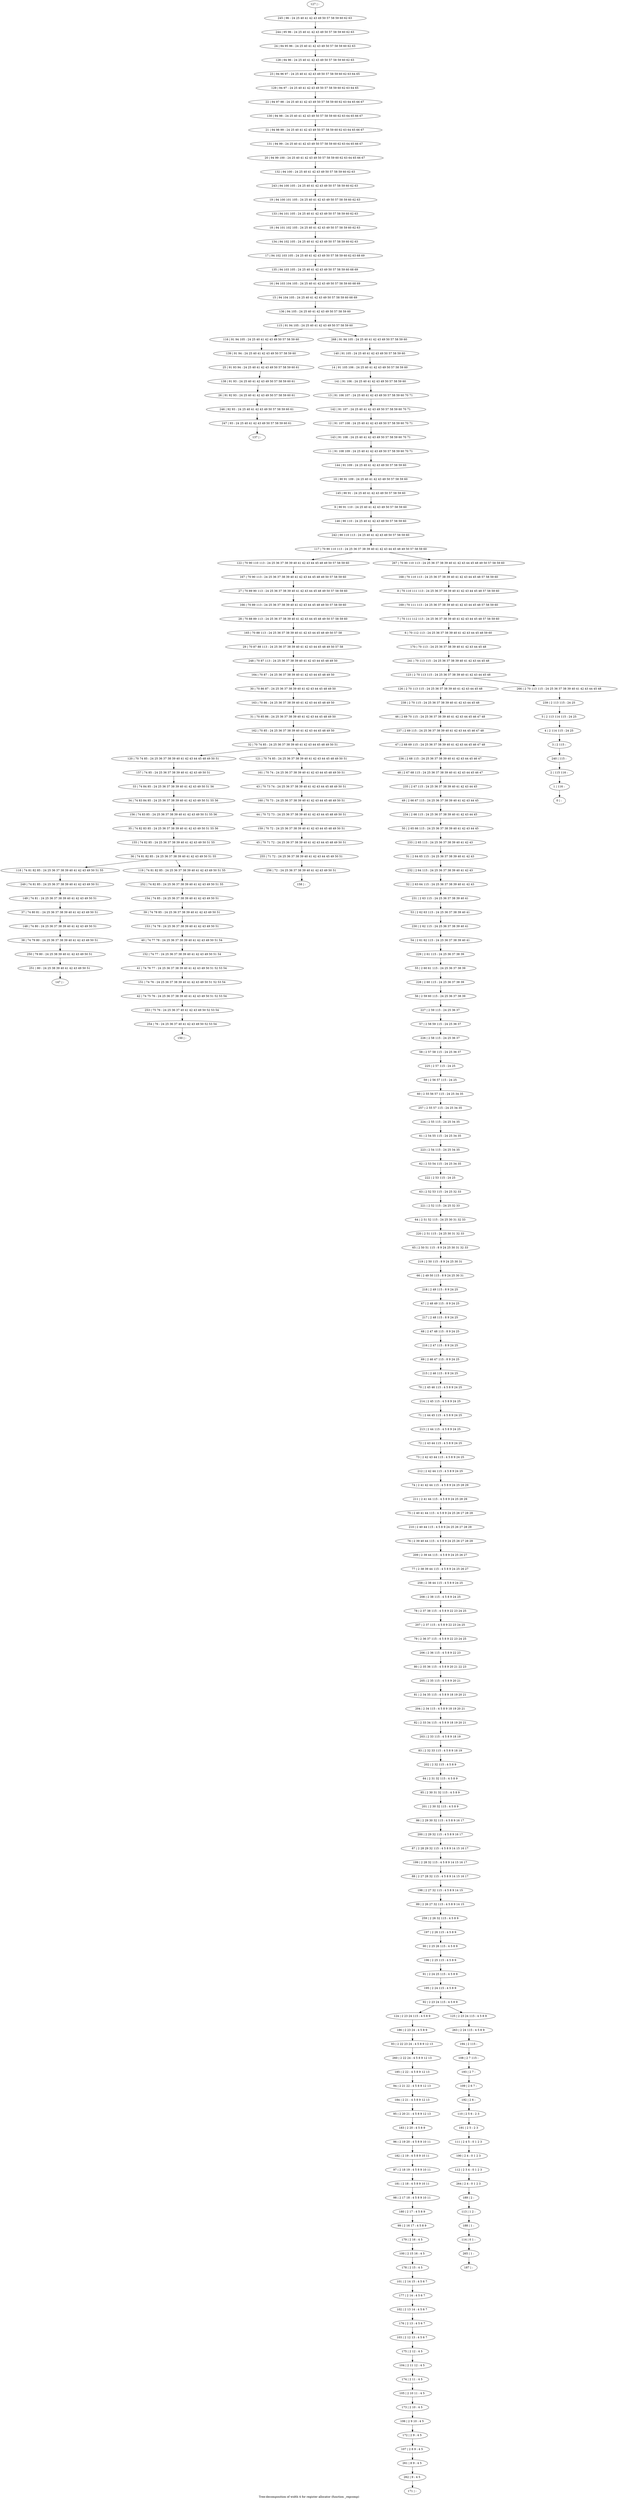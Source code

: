 digraph G {
graph [label="Tree-decomposition of width 4 for register allocator (function _regcomp)"]
0[label="0 | : "];
1[label="1 | 116 : "];
2[label="2 | 115 116 : "];
3[label="3 | 2 115 : "];
4[label="4 | 2 114 115 : 24 25 "];
5[label="5 | 2 113 114 115 : 24 25 "];
6[label="6 | 70 112 113 : 24 25 36 37 38 39 40 41 42 43 44 45 48 59 60 "];
7[label="7 | 70 111 112 113 : 24 25 36 37 38 39 40 41 42 43 44 45 48 57 58 59 60 "];
8[label="8 | 70 110 111 113 : 24 25 36 37 38 39 40 41 42 43 44 45 48 57 58 59 60 "];
9[label="9 | 90 91 110 : 24 25 40 41 42 43 49 50 57 58 59 60 "];
10[label="10 | 90 91 109 : 24 25 40 41 42 43 49 50 57 58 59 60 "];
11[label="11 | 91 108 109 : 24 25 40 41 42 43 49 50 57 58 59 60 70 71 "];
12[label="12 | 91 107 108 : 24 25 40 41 42 43 49 50 57 58 59 60 70 71 "];
13[label="13 | 91 106 107 : 24 25 40 41 42 43 49 50 57 58 59 60 70 71 "];
14[label="14 | 91 105 106 : 24 25 40 41 42 43 49 50 57 58 59 60 "];
15[label="15 | 94 104 105 : 24 25 40 41 42 43 49 50 57 58 59 60 68 69 "];
16[label="16 | 94 103 104 105 : 24 25 40 41 42 43 49 50 57 58 59 60 68 69 "];
17[label="17 | 94 102 103 105 : 24 25 40 41 42 43 49 50 57 58 59 60 62 63 68 69 "];
18[label="18 | 94 101 102 105 : 24 25 40 41 42 43 49 50 57 58 59 60 62 63 "];
19[label="19 | 94 100 101 105 : 24 25 40 41 42 43 49 50 57 58 59 60 62 63 "];
20[label="20 | 94 99 100 : 24 25 40 41 42 43 49 50 57 58 59 60 62 63 64 65 66 67 "];
21[label="21 | 94 98 99 : 24 25 40 41 42 43 49 50 57 58 59 60 62 63 64 65 66 67 "];
22[label="22 | 94 97 98 : 24 25 40 41 42 43 49 50 57 58 59 60 62 63 64 65 66 67 "];
23[label="23 | 94 96 97 : 24 25 40 41 42 43 49 50 57 58 59 60 62 63 64 65 "];
24[label="24 | 94 95 96 : 24 25 40 41 42 43 49 50 57 58 59 60 62 63 "];
25[label="25 | 91 93 94 : 24 25 40 41 42 43 49 50 57 58 59 60 61 "];
26[label="26 | 91 92 93 : 24 25 40 41 42 43 49 50 57 58 59 60 61 "];
27[label="27 | 70 89 90 113 : 24 25 36 37 38 39 40 41 42 43 44 45 48 49 50 57 58 59 60 "];
28[label="28 | 70 88 89 113 : 24 25 36 37 38 39 40 41 42 43 44 45 48 49 50 57 58 59 60 "];
29[label="29 | 70 87 88 113 : 24 25 36 37 38 39 40 41 42 43 44 45 48 49 50 57 58 "];
30[label="30 | 70 86 87 : 24 25 36 37 38 39 40 41 42 43 44 45 48 49 50 "];
31[label="31 | 70 85 86 : 24 25 36 37 38 39 40 41 42 43 44 45 48 49 50 "];
32[label="32 | 70 74 85 : 24 25 36 37 38 39 40 41 42 43 44 45 48 49 50 51 "];
33[label="33 | 74 84 85 : 24 25 36 37 38 39 40 41 42 43 49 50 51 56 "];
34[label="34 | 74 83 84 85 : 24 25 36 37 38 39 40 41 42 43 49 50 51 55 56 "];
35[label="35 | 74 82 83 85 : 24 25 36 37 38 39 40 41 42 43 49 50 51 55 56 "];
36[label="36 | 74 81 82 85 : 24 25 36 37 38 39 40 41 42 43 49 50 51 55 "];
37[label="37 | 74 80 81 : 24 25 36 37 38 39 40 41 42 43 49 50 51 "];
38[label="38 | 74 79 80 : 24 25 36 37 38 39 40 41 42 43 49 50 51 "];
39[label="39 | 74 78 85 : 24 25 36 37 38 39 40 41 42 43 49 50 51 "];
40[label="40 | 74 77 78 : 24 25 36 37 38 39 40 41 42 43 49 50 51 54 "];
41[label="41 | 74 76 77 : 24 25 36 37 38 39 40 41 42 43 49 50 51 52 53 54 "];
42[label="42 | 74 75 76 : 24 25 36 37 38 39 40 41 42 43 49 50 51 52 53 54 "];
43[label="43 | 70 73 74 : 24 25 36 37 38 39 40 41 42 43 44 45 48 49 50 51 "];
44[label="44 | 70 72 73 : 24 25 36 37 38 39 40 41 42 43 44 45 48 49 50 51 "];
45[label="45 | 70 71 72 : 24 25 36 37 38 39 40 41 42 43 44 45 48 49 50 51 "];
46[label="46 | 2 69 70 115 : 24 25 36 37 38 39 40 41 42 43 44 45 46 47 48 "];
47[label="47 | 2 68 69 115 : 24 25 36 37 38 39 40 41 42 43 44 45 46 47 48 "];
48[label="48 | 2 67 68 115 : 24 25 36 37 38 39 40 41 42 43 44 45 46 47 "];
49[label="49 | 2 66 67 115 : 24 25 36 37 38 39 40 41 42 43 44 45 "];
50[label="50 | 2 65 66 115 : 24 25 36 37 38 39 40 41 42 43 44 45 "];
51[label="51 | 2 64 65 115 : 24 25 36 37 38 39 40 41 42 43 "];
52[label="52 | 2 63 64 115 : 24 25 36 37 38 39 40 41 42 43 "];
53[label="53 | 2 62 63 115 : 24 25 36 37 38 39 40 41 "];
54[label="54 | 2 61 62 115 : 24 25 36 37 38 39 40 41 "];
55[label="55 | 2 60 61 115 : 24 25 36 37 38 39 "];
56[label="56 | 2 59 60 115 : 24 25 36 37 38 39 "];
57[label="57 | 2 58 59 115 : 24 25 36 37 "];
58[label="58 | 2 57 58 115 : 24 25 36 37 "];
59[label="59 | 2 56 57 115 : 24 25 "];
60[label="60 | 2 55 56 57 115 : 24 25 34 35 "];
61[label="61 | 2 54 55 115 : 24 25 34 35 "];
62[label="62 | 2 53 54 115 : 24 25 34 35 "];
63[label="63 | 2 52 53 115 : 24 25 32 33 "];
64[label="64 | 2 51 52 115 : 24 25 30 31 32 33 "];
65[label="65 | 2 50 51 115 : 8 9 24 25 30 31 32 33 "];
66[label="66 | 2 49 50 115 : 8 9 24 25 30 31 "];
67[label="67 | 2 48 49 115 : 8 9 24 25 "];
68[label="68 | 2 47 48 115 : 8 9 24 25 "];
69[label="69 | 2 46 47 115 : 8 9 24 25 "];
70[label="70 | 2 45 46 115 : 4 5 8 9 24 25 "];
71[label="71 | 2 44 45 115 : 4 5 8 9 24 25 "];
72[label="72 | 2 43 44 115 : 4 5 8 9 24 25 "];
73[label="73 | 2 42 43 44 115 : 4 5 8 9 24 25 "];
74[label="74 | 2 41 42 44 115 : 4 5 8 9 24 25 28 29 "];
75[label="75 | 2 40 41 44 115 : 4 5 8 9 24 25 26 27 28 29 "];
76[label="76 | 2 39 40 44 115 : 4 5 8 9 24 25 26 27 28 29 "];
77[label="77 | 2 38 39 44 115 : 4 5 8 9 24 25 26 27 "];
78[label="78 | 2 37 38 115 : 4 5 8 9 22 23 24 25 "];
79[label="79 | 2 36 37 115 : 4 5 8 9 22 23 24 25 "];
80[label="80 | 2 35 36 115 : 4 5 8 9 20 21 22 23 "];
81[label="81 | 2 34 35 115 : 4 5 8 9 18 19 20 21 "];
82[label="82 | 2 33 34 115 : 4 5 8 9 18 19 20 21 "];
83[label="83 | 2 32 33 115 : 4 5 8 9 18 19 "];
84[label="84 | 2 31 32 115 : 4 5 8 9 "];
85[label="85 | 2 30 31 32 115 : 4 5 8 9 "];
86[label="86 | 2 29 30 32 115 : 4 5 8 9 16 17 "];
87[label="87 | 2 28 29 32 115 : 4 5 8 9 14 15 16 17 "];
88[label="88 | 2 27 28 32 115 : 4 5 8 9 14 15 16 17 "];
89[label="89 | 2 26 27 32 115 : 4 5 8 9 14 15 "];
90[label="90 | 2 25 26 115 : 4 5 8 9 "];
91[label="91 | 2 24 25 115 : 4 5 8 9 "];
92[label="92 | 2 23 24 115 : 4 5 8 9 "];
93[label="93 | 2 22 23 24 : 4 5 8 9 12 13 "];
94[label="94 | 2 21 22 : 4 5 8 9 12 13 "];
95[label="95 | 2 20 21 : 4 5 8 9 12 13 "];
96[label="96 | 2 19 20 : 4 5 8 9 10 11 "];
97[label="97 | 2 18 19 : 4 5 8 9 10 11 "];
98[label="98 | 2 17 18 : 4 5 8 9 10 11 "];
99[label="99 | 2 16 17 : 4 5 8 9 "];
100[label="100 | 2 15 16 : 4 5 "];
101[label="101 | 2 14 15 : 4 5 6 7 "];
102[label="102 | 2 13 14 : 4 5 6 7 "];
103[label="103 | 2 12 13 : 4 5 6 7 "];
104[label="104 | 2 11 12 : 4 5 "];
105[label="105 | 2 10 11 : 4 5 "];
106[label="106 | 2 9 10 : 4 5 "];
107[label="107 | 2 8 9 : 4 5 "];
108[label="108 | 2 7 115 : "];
109[label="109 | 2 6 7 : "];
110[label="110 | 2 5 6 : 2 3 "];
111[label="111 | 2 4 5 : 0 1 2 3 "];
112[label="112 | 2 3 4 : 0 1 2 3 "];
113[label="113 | 1 2 : "];
114[label="114 | 0 1 : "];
115[label="115 | 91 94 105 : 24 25 40 41 42 43 49 50 57 58 59 60 "];
116[label="116 | 91 94 105 : 24 25 40 41 42 43 49 50 57 58 59 60 "];
117[label="117 | 70 90 110 113 : 24 25 36 37 38 39 40 41 42 43 44 45 48 49 50 57 58 59 60 "];
118[label="118 | 74 81 82 85 : 24 25 36 37 38 39 40 41 42 43 49 50 51 55 "];
119[label="119 | 74 81 82 85 : 24 25 36 37 38 39 40 41 42 43 49 50 51 55 "];
120[label="120 | 70 74 85 : 24 25 36 37 38 39 40 41 42 43 44 45 48 49 50 51 "];
121[label="121 | 70 74 85 : 24 25 36 37 38 39 40 41 42 43 44 45 48 49 50 51 "];
122[label="122 | 70 90 110 113 : 24 25 36 37 38 39 40 41 42 43 44 45 48 49 50 57 58 59 60 "];
123[label="123 | 2 70 113 115 : 24 25 36 37 38 39 40 41 42 43 44 45 48 "];
124[label="124 | 2 23 24 115 : 4 5 8 9 "];
125[label="125 | 2 23 24 115 : 4 5 8 9 "];
126[label="126 | 2 70 113 115 : 24 25 36 37 38 39 40 41 42 43 44 45 48 "];
127[label="127 | : "];
128[label="128 | 94 96 : 24 25 40 41 42 43 49 50 57 58 59 60 62 63 "];
129[label="129 | 94 97 : 24 25 40 41 42 43 49 50 57 58 59 60 62 63 64 65 "];
130[label="130 | 94 98 : 24 25 40 41 42 43 49 50 57 58 59 60 62 63 64 65 66 67 "];
131[label="131 | 94 99 : 24 25 40 41 42 43 49 50 57 58 59 60 62 63 64 65 66 67 "];
132[label="132 | 94 100 : 24 25 40 41 42 43 49 50 57 58 59 60 62 63 "];
133[label="133 | 94 101 105 : 24 25 40 41 42 43 49 50 57 58 59 60 62 63 "];
134[label="134 | 94 102 105 : 24 25 40 41 42 43 49 50 57 58 59 60 62 63 "];
135[label="135 | 94 103 105 : 24 25 40 41 42 43 49 50 57 58 59 60 68 69 "];
136[label="136 | 94 105 : 24 25 40 41 42 43 49 50 57 58 59 60 "];
137[label="137 | : "];
138[label="138 | 91 93 : 24 25 40 41 42 43 49 50 57 58 59 60 61 "];
139[label="139 | 91 94 : 24 25 40 41 42 43 49 50 57 58 59 60 "];
140[label="140 | 91 105 : 24 25 40 41 42 43 49 50 57 58 59 60 "];
141[label="141 | 91 106 : 24 25 40 41 42 43 49 50 57 58 59 60 "];
142[label="142 | 91 107 : 24 25 40 41 42 43 49 50 57 58 59 60 70 71 "];
143[label="143 | 91 108 : 24 25 40 41 42 43 49 50 57 58 59 60 70 71 "];
144[label="144 | 91 109 : 24 25 40 41 42 43 49 50 57 58 59 60 "];
145[label="145 | 90 91 : 24 25 40 41 42 43 49 50 57 58 59 60 "];
146[label="146 | 90 110 : 24 25 40 41 42 43 49 50 57 58 59 60 "];
147[label="147 | : "];
148[label="148 | 74 80 : 24 25 36 37 38 39 40 41 42 43 49 50 51 "];
149[label="149 | 74 81 : 24 25 36 37 38 39 40 41 42 43 49 50 51 "];
150[label="150 | : "];
151[label="151 | 74 76 : 24 25 36 37 38 39 40 41 42 43 49 50 51 52 53 54 "];
152[label="152 | 74 77 : 24 25 36 37 38 39 40 41 42 43 49 50 51 54 "];
153[label="153 | 74 78 : 24 25 36 37 38 39 40 41 42 43 49 50 51 "];
154[label="154 | 74 85 : 24 25 36 37 38 39 40 41 42 43 49 50 51 "];
155[label="155 | 74 82 85 : 24 25 36 37 38 39 40 41 42 43 49 50 51 55 "];
156[label="156 | 74 83 85 : 24 25 36 37 38 39 40 41 42 43 49 50 51 55 56 "];
157[label="157 | 74 85 : 24 25 36 37 38 39 40 41 42 43 49 50 51 "];
158[label="158 | : "];
159[label="159 | 70 72 : 24 25 36 37 38 39 40 41 42 43 44 45 48 49 50 51 "];
160[label="160 | 70 73 : 24 25 36 37 38 39 40 41 42 43 44 45 48 49 50 51 "];
161[label="161 | 70 74 : 24 25 36 37 38 39 40 41 42 43 44 45 48 49 50 51 "];
162[label="162 | 70 85 : 24 25 36 37 38 39 40 41 42 43 44 45 48 49 50 "];
163[label="163 | 70 86 : 24 25 36 37 38 39 40 41 42 43 44 45 48 49 50 "];
164[label="164 | 70 87 : 24 25 36 37 38 39 40 41 42 43 44 45 48 49 50 "];
165[label="165 | 70 88 113 : 24 25 36 37 38 39 40 41 42 43 44 45 48 49 50 57 58 "];
166[label="166 | 70 89 113 : 24 25 36 37 38 39 40 41 42 43 44 45 48 49 50 57 58 59 60 "];
167[label="167 | 70 90 113 : 24 25 36 37 38 39 40 41 42 43 44 45 48 49 50 57 58 59 60 "];
168[label="168 | 70 110 113 : 24 25 36 37 38 39 40 41 42 43 44 45 48 57 58 59 60 "];
169[label="169 | 70 111 113 : 24 25 36 37 38 39 40 41 42 43 44 45 48 57 58 59 60 "];
170[label="170 | 70 113 : 24 25 36 37 38 39 40 41 42 43 44 45 48 "];
171[label="171 | : "];
172[label="172 | 2 9 : 4 5 "];
173[label="173 | 2 10 : 4 5 "];
174[label="174 | 2 11 : 4 5 "];
175[label="175 | 2 12 : 4 5 "];
176[label="176 | 2 13 : 4 5 6 7 "];
177[label="177 | 2 14 : 4 5 6 7 "];
178[label="178 | 2 15 : 4 5 "];
179[label="179 | 2 16 : 4 5 "];
180[label="180 | 2 17 : 4 5 8 9 "];
181[label="181 | 2 18 : 4 5 8 9 10 11 "];
182[label="182 | 2 19 : 4 5 8 9 10 11 "];
183[label="183 | 2 20 : 4 5 8 9 "];
184[label="184 | 2 21 : 4 5 8 9 12 13 "];
185[label="185 | 2 22 : 4 5 8 9 12 13 "];
186[label="186 | 2 23 24 : 4 5 8 9 "];
187[label="187 | : "];
188[label="188 | 1 : "];
189[label="189 | 2 : "];
190[label="190 | 2 4 : 0 1 2 3 "];
191[label="191 | 2 5 : 2 3 "];
192[label="192 | 2 6 : "];
193[label="193 | 2 7 : "];
194[label="194 | 2 115 : "];
195[label="195 | 2 24 115 : 4 5 8 9 "];
196[label="196 | 2 25 115 : 4 5 8 9 "];
197[label="197 | 2 26 115 : 4 5 8 9 "];
198[label="198 | 2 27 32 115 : 4 5 8 9 14 15 "];
199[label="199 | 2 28 32 115 : 4 5 8 9 14 15 16 17 "];
200[label="200 | 2 29 32 115 : 4 5 8 9 16 17 "];
201[label="201 | 2 30 32 115 : 4 5 8 9 "];
202[label="202 | 2 32 115 : 4 5 8 9 "];
203[label="203 | 2 33 115 : 4 5 8 9 18 19 "];
204[label="204 | 2 34 115 : 4 5 8 9 18 19 20 21 "];
205[label="205 | 2 35 115 : 4 5 8 9 20 21 "];
206[label="206 | 2 36 115 : 4 5 8 9 22 23 "];
207[label="207 | 2 37 115 : 4 5 8 9 22 23 24 25 "];
208[label="208 | 2 38 115 : 4 5 8 9 24 25 "];
209[label="209 | 2 39 44 115 : 4 5 8 9 24 25 26 27 "];
210[label="210 | 2 40 44 115 : 4 5 8 9 24 25 26 27 28 29 "];
211[label="211 | 2 41 44 115 : 4 5 8 9 24 25 28 29 "];
212[label="212 | 2 42 44 115 : 4 5 8 9 24 25 "];
213[label="213 | 2 44 115 : 4 5 8 9 24 25 "];
214[label="214 | 2 45 115 : 4 5 8 9 24 25 "];
215[label="215 | 2 46 115 : 8 9 24 25 "];
216[label="216 | 2 47 115 : 8 9 24 25 "];
217[label="217 | 2 48 115 : 8 9 24 25 "];
218[label="218 | 2 49 115 : 8 9 24 25 "];
219[label="219 | 2 50 115 : 8 9 24 25 30 31 "];
220[label="220 | 2 51 115 : 24 25 30 31 32 33 "];
221[label="221 | 2 52 115 : 24 25 32 33 "];
222[label="222 | 2 53 115 : 24 25 "];
223[label="223 | 2 54 115 : 24 25 34 35 "];
224[label="224 | 2 55 115 : 24 25 34 35 "];
225[label="225 | 2 57 115 : 24 25 "];
226[label="226 | 2 58 115 : 24 25 36 37 "];
227[label="227 | 2 59 115 : 24 25 36 37 "];
228[label="228 | 2 60 115 : 24 25 36 37 38 39 "];
229[label="229 | 2 61 115 : 24 25 36 37 38 39 "];
230[label="230 | 2 62 115 : 24 25 36 37 38 39 40 41 "];
231[label="231 | 2 63 115 : 24 25 36 37 38 39 40 41 "];
232[label="232 | 2 64 115 : 24 25 36 37 38 39 40 41 42 43 "];
233[label="233 | 2 65 115 : 24 25 36 37 38 39 40 41 42 43 "];
234[label="234 | 2 66 115 : 24 25 36 37 38 39 40 41 42 43 44 45 "];
235[label="235 | 2 67 115 : 24 25 36 37 38 39 40 41 42 43 44 45 "];
236[label="236 | 2 68 115 : 24 25 36 37 38 39 40 41 42 43 44 45 46 47 "];
237[label="237 | 2 69 115 : 24 25 36 37 38 39 40 41 42 43 44 45 46 47 48 "];
238[label="238 | 2 70 115 : 24 25 36 37 38 39 40 41 42 43 44 45 48 "];
239[label="239 | 2 113 115 : 24 25 "];
240[label="240 | 115 : "];
241[label="241 | 70 113 115 : 24 25 36 37 38 39 40 41 42 43 44 45 48 "];
242[label="242 | 90 110 113 : 24 25 40 41 42 43 49 50 57 58 59 60 "];
243[label="243 | 94 100 105 : 24 25 40 41 42 43 49 50 57 58 59 60 62 63 "];
244[label="244 | 95 96 : 24 25 40 41 42 43 49 50 57 58 59 60 62 63 "];
245[label="245 | 96 : 24 25 40 41 42 43 49 50 57 58 59 60 62 63 "];
246[label="246 | 92 93 : 24 25 40 41 42 43 49 50 57 58 59 60 61 "];
247[label="247 | 93 : 24 25 40 41 42 43 49 50 57 58 59 60 61 "];
248[label="248 | 70 87 113 : 24 25 36 37 38 39 40 41 42 43 44 45 48 49 50 "];
249[label="249 | 74 81 85 : 24 25 36 37 38 39 40 41 42 43 49 50 51 "];
250[label="250 | 79 80 : 24 25 38 39 40 41 42 43 49 50 51 "];
251[label="251 | 80 : 24 25 38 39 40 41 42 43 49 50 51 "];
252[label="252 | 74 82 85 : 24 25 36 37 38 39 40 41 42 43 49 50 51 55 "];
253[label="253 | 75 76 : 24 25 36 37 40 41 42 43 49 50 52 53 54 "];
254[label="254 | 76 : 24 25 36 37 40 41 42 43 49 50 52 53 54 "];
255[label="255 | 71 72 : 24 25 36 37 38 39 40 41 42 43 44 45 49 50 51 "];
256[label="256 | 72 : 24 25 36 37 38 39 40 41 42 43 49 50 51 "];
257[label="257 | 2 55 57 115 : 24 25 34 35 "];
258[label="258 | 2 38 44 115 : 4 5 8 9 24 25 "];
259[label="259 | 2 26 32 115 : 4 5 8 9 "];
260[label="260 | 2 22 24 : 4 5 8 9 12 13 "];
261[label="261 | 8 9 : 4 5 "];
262[label="262 | 9 : 4 5 "];
263[label="263 | 2 24 115 : 4 5 8 9 "];
264[label="264 | 2 4 : 0 1 2 3 "];
265[label="265 | 1 : "];
266[label="266 | 2 70 113 115 : 24 25 36 37 38 39 40 41 42 43 44 45 48 "];
267[label="267 | 70 90 110 113 : 24 25 36 37 38 39 40 41 42 43 44 45 48 49 50 57 58 59 60 "];
268[label="268 | 91 94 105 : 24 25 40 41 42 43 49 50 57 58 59 60 "];
33->34 ;
59->60 ;
72->73 ;
84->85 ;
36->118 ;
36->119 ;
32->120 ;
32->121 ;
92->124 ;
92->125 ;
138->26 ;
25->138 ;
139->25 ;
116->139 ;
148->38 ;
37->148 ;
149->37 ;
151->42 ;
41->151 ;
152->41 ;
40->152 ;
153->40 ;
39->153 ;
154->39 ;
155->36 ;
35->155 ;
156->35 ;
34->156 ;
157->33 ;
120->157 ;
159->45 ;
44->159 ;
160->44 ;
43->160 ;
161->43 ;
121->161 ;
162->32 ;
31->162 ;
163->31 ;
30->163 ;
164->30 ;
165->29 ;
28->165 ;
166->28 ;
27->166 ;
167->27 ;
122->167 ;
172->107 ;
106->172 ;
173->106 ;
105->173 ;
174->105 ;
104->174 ;
175->104 ;
103->175 ;
176->103 ;
102->176 ;
177->102 ;
101->177 ;
178->101 ;
100->178 ;
179->100 ;
99->179 ;
180->99 ;
98->180 ;
181->98 ;
97->181 ;
182->97 ;
96->182 ;
183->96 ;
95->183 ;
184->95 ;
94->184 ;
185->94 ;
186->93 ;
124->186 ;
188->114 ;
113->188 ;
189->113 ;
190->112 ;
111->190 ;
191->111 ;
110->191 ;
192->110 ;
109->192 ;
193->109 ;
108->193 ;
194->108 ;
195->92 ;
91->195 ;
196->91 ;
90->196 ;
197->90 ;
198->89 ;
88->198 ;
199->88 ;
87->199 ;
200->87 ;
86->200 ;
201->86 ;
85->201 ;
202->84 ;
83->202 ;
203->83 ;
82->203 ;
204->82 ;
81->204 ;
205->81 ;
80->205 ;
206->80 ;
79->206 ;
207->79 ;
78->207 ;
208->78 ;
209->77 ;
76->209 ;
210->76 ;
75->210 ;
211->75 ;
74->211 ;
212->74 ;
73->212 ;
213->72 ;
71->213 ;
214->71 ;
70->214 ;
215->70 ;
69->215 ;
216->69 ;
68->216 ;
217->68 ;
67->217 ;
218->67 ;
66->218 ;
219->66 ;
65->219 ;
220->65 ;
64->220 ;
221->64 ;
63->221 ;
222->63 ;
62->222 ;
223->62 ;
61->223 ;
224->61 ;
225->59 ;
58->225 ;
226->58 ;
57->226 ;
227->57 ;
56->227 ;
228->56 ;
55->228 ;
229->55 ;
54->229 ;
230->54 ;
53->230 ;
231->53 ;
52->231 ;
232->52 ;
51->232 ;
233->51 ;
50->233 ;
234->50 ;
49->234 ;
235->49 ;
48->235 ;
236->48 ;
47->236 ;
237->47 ;
46->237 ;
238->46 ;
126->238 ;
26->246 ;
247->137 ;
246->247 ;
248->164 ;
29->248 ;
249->149 ;
118->249 ;
38->250 ;
251->147 ;
250->251 ;
252->154 ;
119->252 ;
42->253 ;
254->150 ;
253->254 ;
45->255 ;
256->158 ;
255->256 ;
257->224 ;
60->257 ;
258->208 ;
77->258 ;
259->197 ;
89->259 ;
260->185 ;
93->260 ;
107->261 ;
262->171 ;
261->262 ;
263->194 ;
125->263 ;
264->189 ;
112->264 ;
265->187 ;
114->265 ;
127->245 ;
245->244 ;
244->24 ;
24->128 ;
128->23 ;
23->129 ;
129->22 ;
22->130 ;
130->21 ;
21->131 ;
131->20 ;
20->132 ;
132->243 ;
243->19 ;
19->133 ;
133->18 ;
18->134 ;
134->17 ;
17->135 ;
135->16 ;
16->15 ;
15->136 ;
136->115 ;
140->14 ;
14->141 ;
141->13 ;
13->142 ;
142->12 ;
12->143 ;
143->11 ;
11->144 ;
144->10 ;
10->145 ;
145->9 ;
9->146 ;
146->242 ;
242->117 ;
168->8 ;
8->169 ;
169->7 ;
7->6 ;
6->170 ;
170->241 ;
241->123 ;
239->5 ;
5->4 ;
4->3 ;
3->240 ;
240->2 ;
2->1 ;
1->0 ;
266->239 ;
267->168 ;
268->140 ;
123->126 ;
123->266 ;
117->122 ;
117->267 ;
115->116 ;
115->268 ;
}
